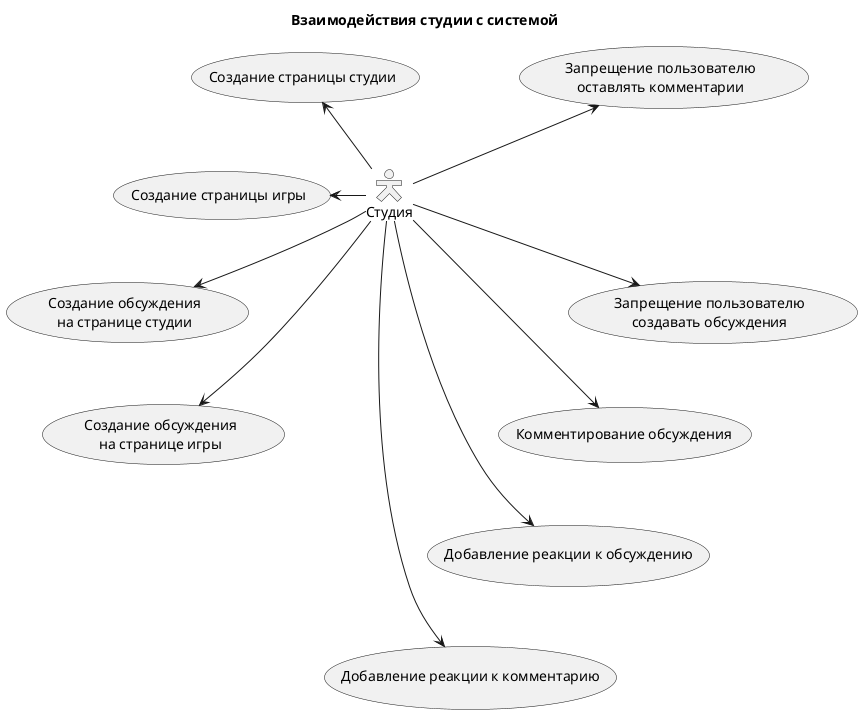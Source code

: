 @startuml

title "Взаимодействия студии с системой"

skinparam actorStyle hollow
:Студия: as studio
top to bottom direction

usecase "Создание страницы студии" as create_studio_page
usecase "Создание обсуждения\nна странице студии" as create_studio_topic
usecase "Создание страницы игры" as create_game_page
usecase "Создание обсуждения\nна странице игры" as create_game_topic
usecase "Запрещение пользователю\nоставлять комментарии" as ban_comments
usecase "Запрещение пользователю\nсоздавать обсуждения" as ban_topics
usecase "Комментирование обсуждения" as comment_topic
usecase "Добавление реакции к обсуждению" as react_topic
usecase "Добавление реакции к комментарию" as react_comment

create_studio_page -[hidden]-> create_game_page
create_game_page -[hidden]-> create_studio_topic
create_studio_topic -[hidden]-> create_game_topic

ban_comments -[hidden]-> ban_topics
ban_topics -[hidden]-> comment_topic
comment_topic -[hidden]-> react_topic
react_topic -[hidden]-> react_comment

studio -up-> create_studio_page
studio --> create_studio_topic
studio -left-> create_game_page
studio --> create_game_topic
studio -up-> ban_comments
studio --> ban_topics
studio -right-> comment_topic
studio --> react_topic
studio --> react_comment

@enduml
